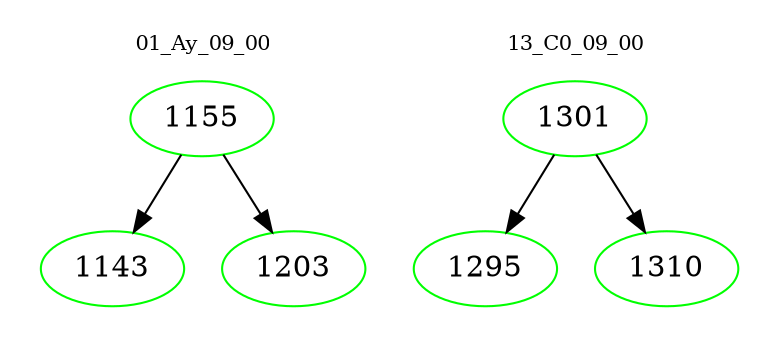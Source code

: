 digraph{
subgraph cluster_0 {
color = white
label = "01_Ay_09_00";
fontsize=10;
T0_1155 [label="1155", color="green"]
T0_1155 -> T0_1143 [color="black"]
T0_1143 [label="1143", color="green"]
T0_1155 -> T0_1203 [color="black"]
T0_1203 [label="1203", color="green"]
}
subgraph cluster_1 {
color = white
label = "13_C0_09_00";
fontsize=10;
T1_1301 [label="1301", color="green"]
T1_1301 -> T1_1295 [color="black"]
T1_1295 [label="1295", color="green"]
T1_1301 -> T1_1310 [color="black"]
T1_1310 [label="1310", color="green"]
}
}
